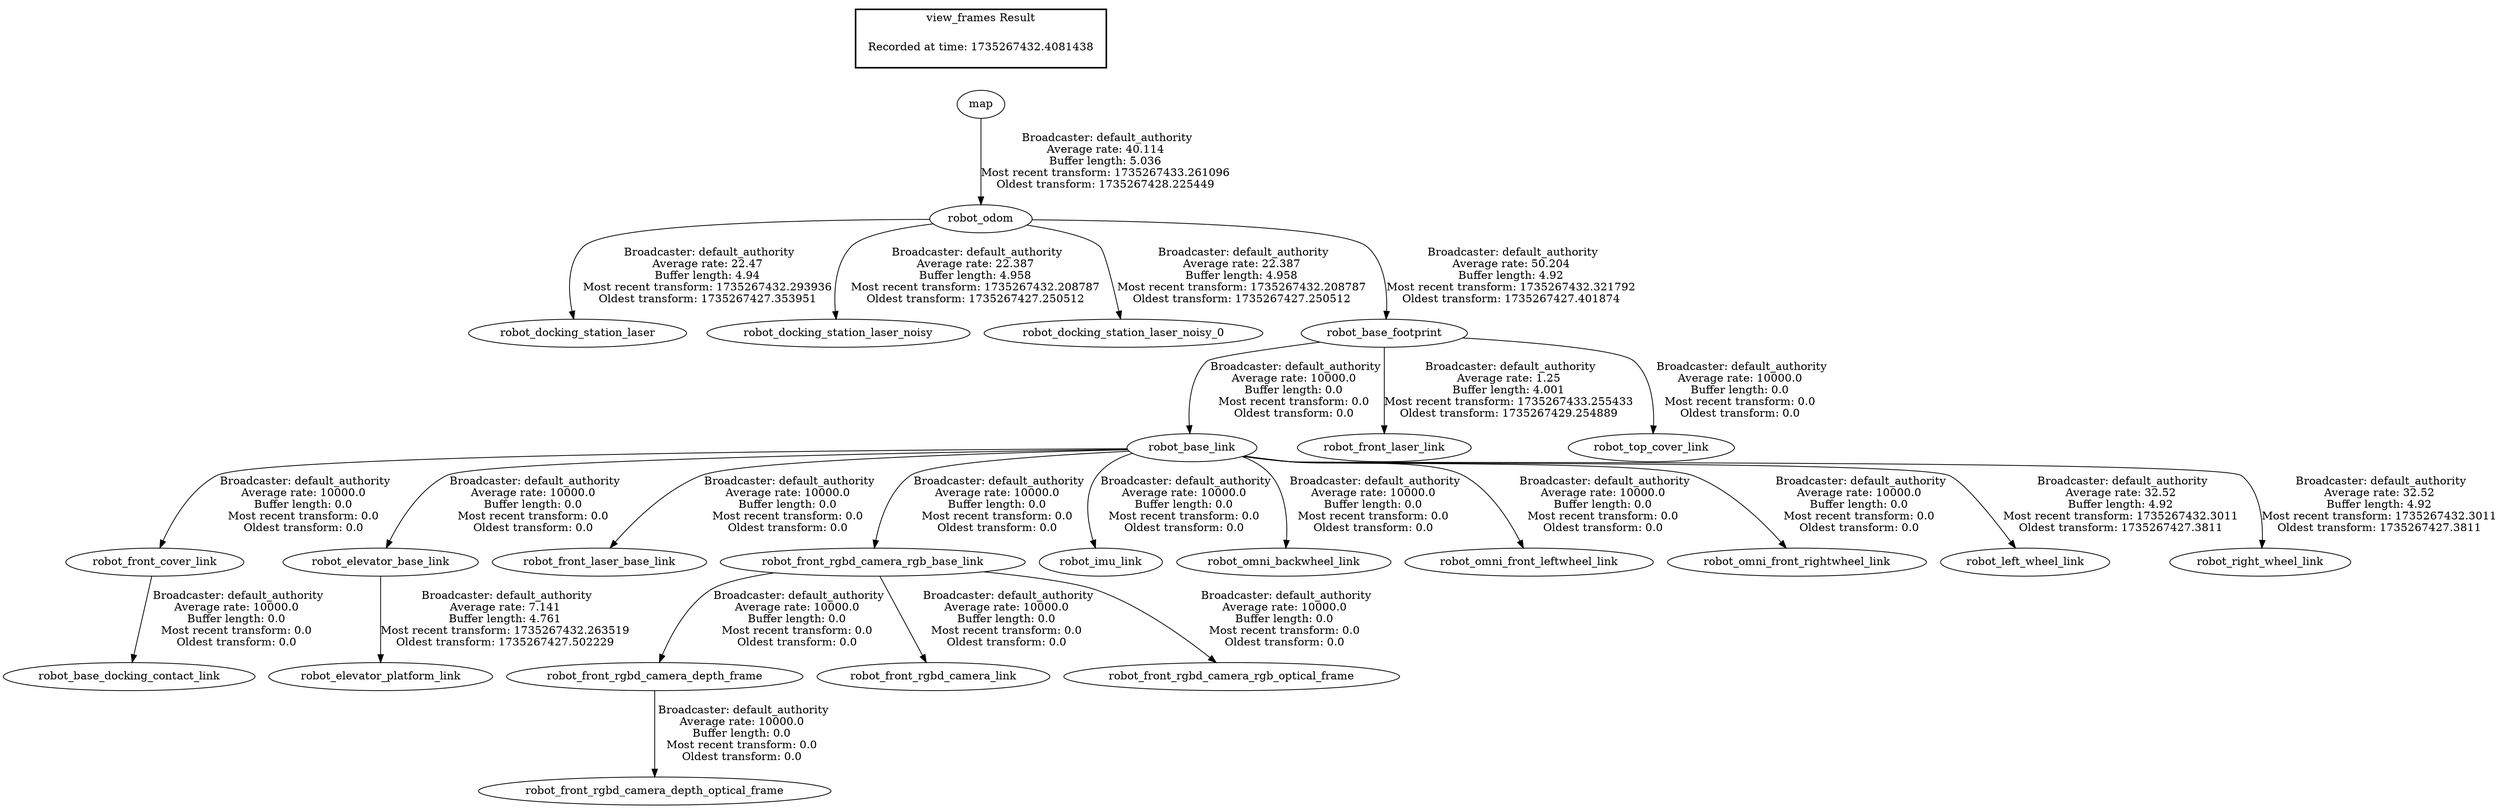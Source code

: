 digraph G {
"map" -> "robot_odom"[label=" Broadcaster: default_authority\nAverage rate: 40.114\nBuffer length: 5.036\nMost recent transform: 1735267433.261096\nOldest transform: 1735267428.225449\n"];
"robot_odom" -> "robot_docking_station_laser"[label=" Broadcaster: default_authority\nAverage rate: 22.47\nBuffer length: 4.94\nMost recent transform: 1735267432.293936\nOldest transform: 1735267427.353951\n"];
"robot_odom" -> "robot_docking_station_laser_noisy"[label=" Broadcaster: default_authority\nAverage rate: 22.387\nBuffer length: 4.958\nMost recent transform: 1735267432.208787\nOldest transform: 1735267427.250512\n"];
"robot_odom" -> "robot_docking_station_laser_noisy_0"[label=" Broadcaster: default_authority\nAverage rate: 22.387\nBuffer length: 4.958\nMost recent transform: 1735267432.208787\nOldest transform: 1735267427.250512\n"];
"robot_front_cover_link" -> "robot_base_docking_contact_link"[label=" Broadcaster: default_authority\nAverage rate: 10000.0\nBuffer length: 0.0\nMost recent transform: 0.0\nOldest transform: 0.0\n"];
"robot_base_link" -> "robot_front_cover_link"[label=" Broadcaster: default_authority\nAverage rate: 10000.0\nBuffer length: 0.0\nMost recent transform: 0.0\nOldest transform: 0.0\n"];
"robot_base_footprint" -> "robot_base_link"[label=" Broadcaster: default_authority\nAverage rate: 10000.0\nBuffer length: 0.0\nMost recent transform: 0.0\nOldest transform: 0.0\n"];
"robot_odom" -> "robot_base_footprint"[label=" Broadcaster: default_authority\nAverage rate: 50.204\nBuffer length: 4.92\nMost recent transform: 1735267432.321792\nOldest transform: 1735267427.401874\n"];
"robot_base_link" -> "robot_elevator_base_link"[label=" Broadcaster: default_authority\nAverage rate: 10000.0\nBuffer length: 0.0\nMost recent transform: 0.0\nOldest transform: 0.0\n"];
"robot_base_link" -> "robot_front_laser_base_link"[label=" Broadcaster: default_authority\nAverage rate: 10000.0\nBuffer length: 0.0\nMost recent transform: 0.0\nOldest transform: 0.0\n"];
"robot_base_footprint" -> "robot_front_laser_link"[label=" Broadcaster: default_authority\nAverage rate: 1.25\nBuffer length: 4.001\nMost recent transform: 1735267433.255433\nOldest transform: 1735267429.254889\n"];
"robot_front_rgbd_camera_rgb_base_link" -> "robot_front_rgbd_camera_depth_frame"[label=" Broadcaster: default_authority\nAverage rate: 10000.0\nBuffer length: 0.0\nMost recent transform: 0.0\nOldest transform: 0.0\n"];
"robot_base_link" -> "robot_front_rgbd_camera_rgb_base_link"[label=" Broadcaster: default_authority\nAverage rate: 10000.0\nBuffer length: 0.0\nMost recent transform: 0.0\nOldest transform: 0.0\n"];
"robot_front_rgbd_camera_depth_frame" -> "robot_front_rgbd_camera_depth_optical_frame"[label=" Broadcaster: default_authority\nAverage rate: 10000.0\nBuffer length: 0.0\nMost recent transform: 0.0\nOldest transform: 0.0\n"];
"robot_front_rgbd_camera_rgb_base_link" -> "robot_front_rgbd_camera_link"[label=" Broadcaster: default_authority\nAverage rate: 10000.0\nBuffer length: 0.0\nMost recent transform: 0.0\nOldest transform: 0.0\n"];
"robot_front_rgbd_camera_rgb_base_link" -> "robot_front_rgbd_camera_rgb_optical_frame"[label=" Broadcaster: default_authority\nAverage rate: 10000.0\nBuffer length: 0.0\nMost recent transform: 0.0\nOldest transform: 0.0\n"];
"robot_base_link" -> "robot_imu_link"[label=" Broadcaster: default_authority\nAverage rate: 10000.0\nBuffer length: 0.0\nMost recent transform: 0.0\nOldest transform: 0.0\n"];
"robot_base_link" -> "robot_omni_backwheel_link"[label=" Broadcaster: default_authority\nAverage rate: 10000.0\nBuffer length: 0.0\nMost recent transform: 0.0\nOldest transform: 0.0\n"];
"robot_base_link" -> "robot_omni_front_leftwheel_link"[label=" Broadcaster: default_authority\nAverage rate: 10000.0\nBuffer length: 0.0\nMost recent transform: 0.0\nOldest transform: 0.0\n"];
"robot_base_link" -> "robot_omni_front_rightwheel_link"[label=" Broadcaster: default_authority\nAverage rate: 10000.0\nBuffer length: 0.0\nMost recent transform: 0.0\nOldest transform: 0.0\n"];
"robot_base_footprint" -> "robot_top_cover_link"[label=" Broadcaster: default_authority\nAverage rate: 10000.0\nBuffer length: 0.0\nMost recent transform: 0.0\nOldest transform: 0.0\n"];
"robot_base_link" -> "robot_left_wheel_link"[label=" Broadcaster: default_authority\nAverage rate: 32.52\nBuffer length: 4.92\nMost recent transform: 1735267432.3011\nOldest transform: 1735267427.3811\n"];
"robot_base_link" -> "robot_right_wheel_link"[label=" Broadcaster: default_authority\nAverage rate: 32.52\nBuffer length: 4.92\nMost recent transform: 1735267432.3011\nOldest transform: 1735267427.3811\n"];
"robot_elevator_base_link" -> "robot_elevator_platform_link"[label=" Broadcaster: default_authority\nAverage rate: 7.141\nBuffer length: 4.761\nMost recent transform: 1735267432.263519\nOldest transform: 1735267427.502229\n"];
edge [style=invis];
 subgraph cluster_legend { style=bold; color=black; label ="view_frames Result";
"Recorded at time: 1735267432.4081438"[ shape=plaintext ] ;
}->"map";
}